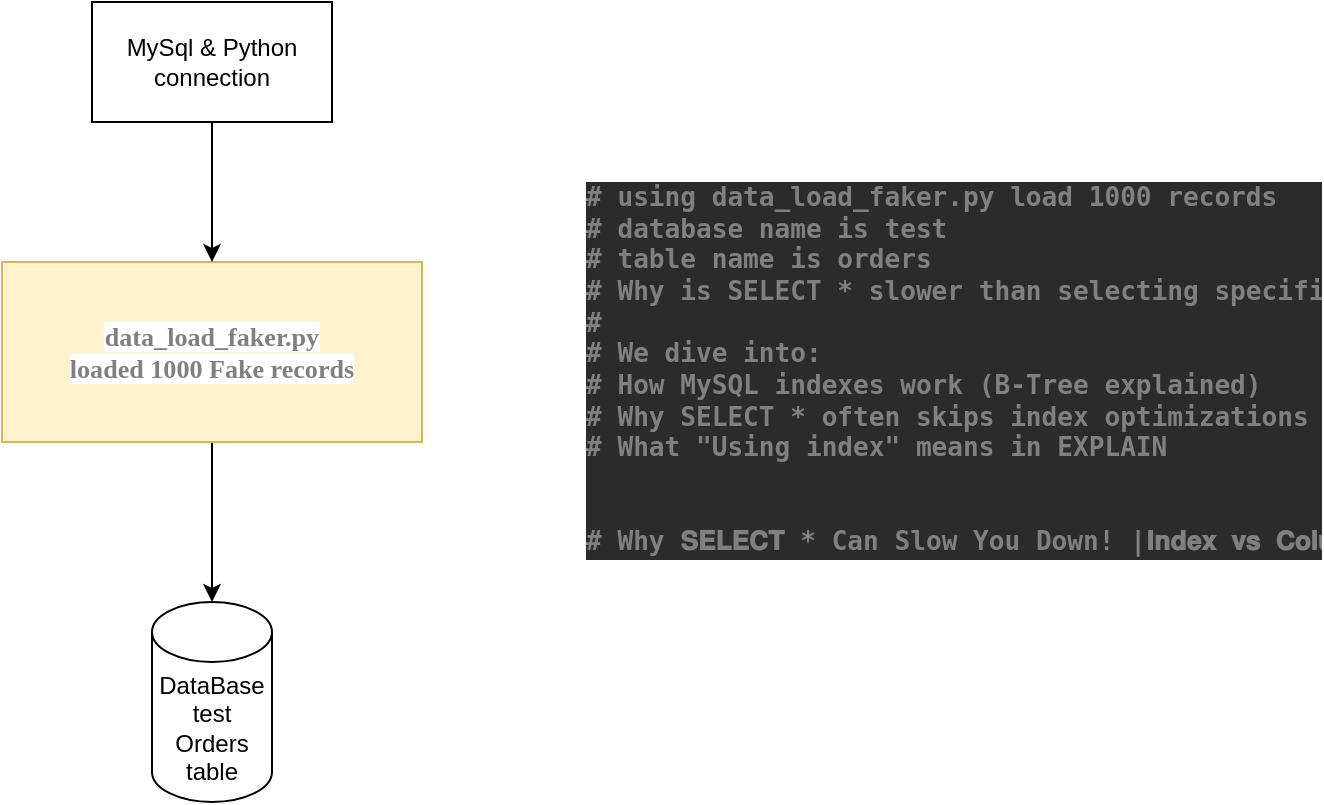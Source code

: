 <mxfile>
    <diagram id="l_SFhMCVJfiKBtViGjdG" name="Page-1">
        <mxGraphModel dx="727" dy="361" grid="1" gridSize="10" guides="1" tooltips="1" connect="1" arrows="1" fold="1" page="1" pageScale="1" pageWidth="827" pageHeight="1169" math="0" shadow="0">
            <root>
                <mxCell id="0"/>
                <mxCell id="1" parent="0"/>
                <mxCell id="11" style="edgeStyle=none;html=1;" edge="1" parent="1" source="3" target="12">
                    <mxGeometry relative="1" as="geometry">
                        <mxPoint x="235" y="270" as="targetPoint"/>
                    </mxGeometry>
                </mxCell>
                <mxCell id="3" value="&lt;div style=&quot;color: rgb(169, 183, 198);&quot;&gt;&lt;pre style=&quot;font-size: 9.8pt;&quot;&gt;&lt;span style=&quot;color: rgb(128, 128, 128); background-color: rgb(255, 255, 255);&quot;&gt;&lt;font style=&quot;&quot; face=&quot;Verdana&quot;&gt;data_load_faker.py&lt;br&gt;loaded 1000 Fake records&lt;/font&gt;&lt;/span&gt;&lt;/pre&gt;&lt;/div&gt;" style="text;html=1;align=center;verticalAlign=middle;whiteSpace=wrap;rounded=0;fillColor=#fff2cc;strokeColor=#d6b656;fontStyle=1" vertex="1" parent="1">
                    <mxGeometry x="120" y="140" width="210" height="90" as="geometry"/>
                </mxCell>
                <mxCell id="7" style="edgeStyle=none;html=1;" edge="1" parent="1" source="6" target="3">
                    <mxGeometry relative="1" as="geometry"/>
                </mxCell>
                <mxCell id="6" value="MySql &amp;amp; Python connection" style="rounded=0;whiteSpace=wrap;html=1;" vertex="1" parent="1">
                    <mxGeometry x="165" y="10" width="120" height="60" as="geometry"/>
                </mxCell>
                <mxCell id="12" value="DataBase&lt;br&gt;test&lt;br&gt;Orders table" style="shape=cylinder3;whiteSpace=wrap;html=1;boundedLbl=1;backgroundOutline=1;size=15;" vertex="1" parent="1">
                    <mxGeometry x="195" y="310" width="60" height="100" as="geometry"/>
                </mxCell>
                <mxCell id="18" value="&lt;h1 style=&quot;margin-top: 0px;&quot;&gt;&lt;div style=&quot;background-color:#2b2b2b;color:#a9b7c6&quot;&gt;&lt;pre style=&quot;font-family:&#39;JetBrains Mono&#39;,monospace;font-size:9.8pt;&quot;&gt;&lt;span style=&quot;color:#808080;&quot;&gt;# using data_load_faker.py load 1000 records&lt;br&gt;&lt;/span&gt;&lt;span style=&quot;color:#808080;&quot;&gt;# database name is test&lt;br&gt;&lt;/span&gt;&lt;span style=&quot;color:#808080;&quot;&gt;# table name is orders&lt;br&gt;&lt;/span&gt;&lt;span style=&quot;color:#808080;&quot;&gt;# Why is SELECT * slower than selecting specific columns — even with an index?&lt;br&gt;&lt;/span&gt;&lt;span style=&quot;color:#808080;&quot;&gt;#&lt;br&gt;&lt;/span&gt;&lt;span style=&quot;color:#808080;&quot;&gt;# We dive into:&lt;br&gt;&lt;/span&gt;&lt;span style=&quot;color:#808080;&quot;&gt;# How MySQL indexes work (B-Tree explained)&lt;br&gt;&lt;/span&gt;&lt;span style=&quot;color:#808080;&quot;&gt;# Why SELECT * often skips index optimizations&lt;br&gt;&lt;/span&gt;&lt;span style=&quot;color:#808080;&quot;&gt;# What &quot;Using index&quot; means in EXPLAIN&lt;br&gt;&lt;/span&gt;&lt;span style=&quot;color:#808080;&quot;&gt;&lt;br&gt;&lt;/span&gt;&lt;span style=&quot;color:#808080;&quot;&gt;&lt;br&gt;&lt;/span&gt;&lt;span style=&quot;color:#808080;&quot;&gt;# Why &lt;/span&gt;&lt;span style=&quot;color:#808080;font-family:&#39;Courier New&#39;,monospace;&quot;&gt;𝐒𝐄𝐋𝐄𝐂𝐓&lt;/span&gt;&lt;span style=&quot;color:#808080;&quot;&gt; * Can Slow You Down! |&lt;/span&gt;&lt;span style=&quot;color:#808080;font-family:&#39;Courier New&#39;,monospace;&quot;&gt;𝐈𝐧𝐝𝐞𝐱 𝐯𝐬 𝐂𝐨𝐥𝐮𝐦𝐧&lt;/span&gt;&lt;span style=&quot;color:#808080;&quot;&gt; Explained&lt;/span&gt;&lt;/pre&gt;&lt;/div&gt;&lt;/h1&gt;" style="text;html=1;whiteSpace=wrap;overflow=hidden;rounded=0;" vertex="1" parent="1">
                    <mxGeometry x="410" y="80" width="370" height="210" as="geometry"/>
                </mxCell>
            </root>
        </mxGraphModel>
    </diagram>
</mxfile>